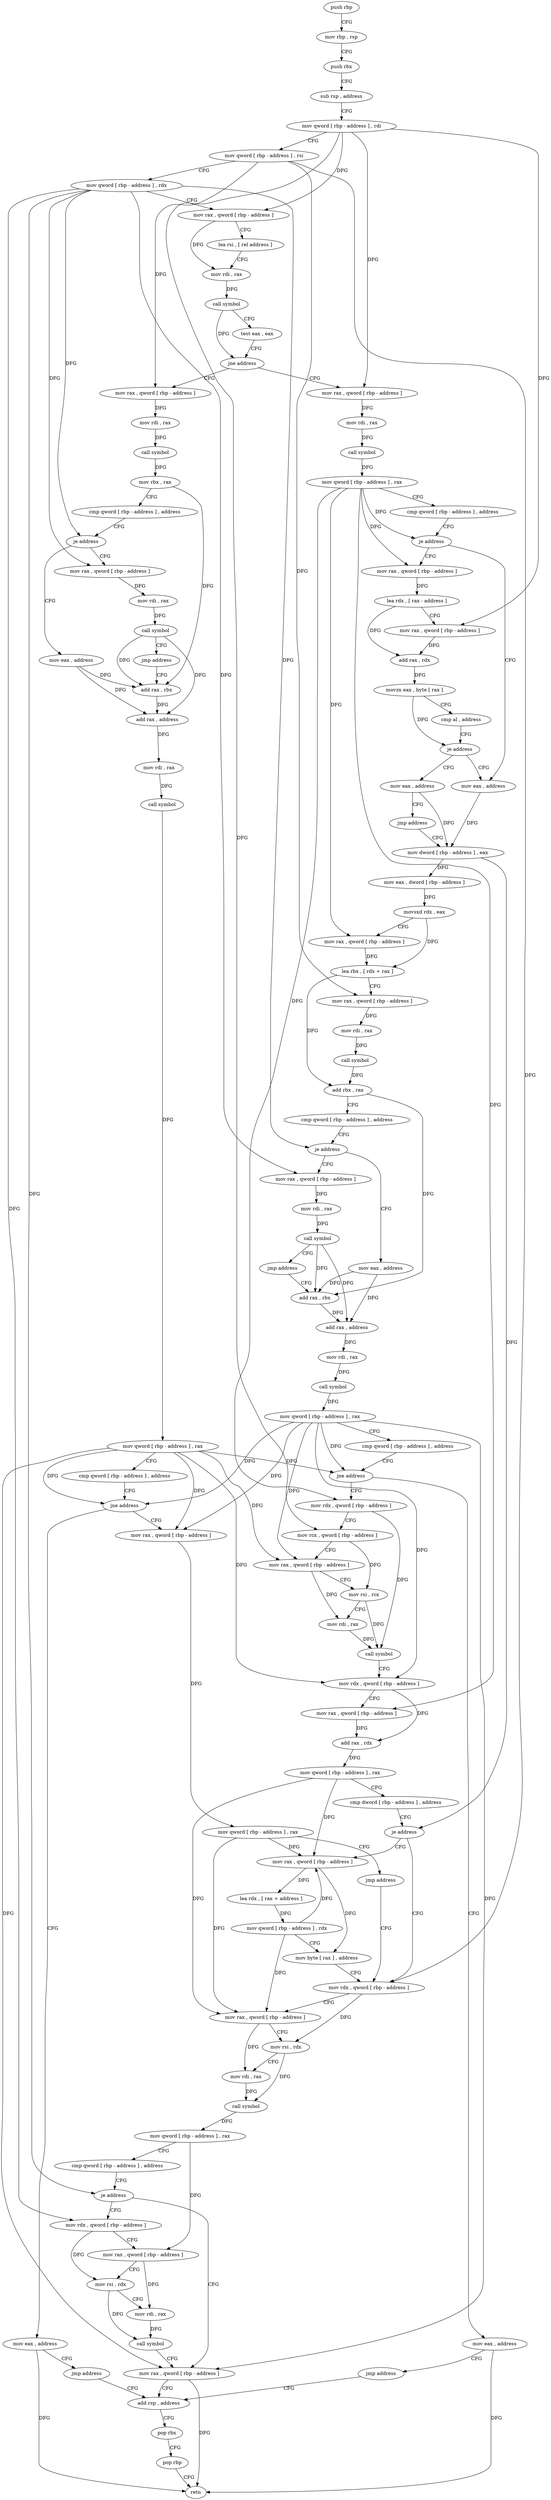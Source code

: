 digraph "func" {
"205739" [label = "push rbp" ]
"205740" [label = "mov rbp , rsp" ]
"205743" [label = "push rbx" ]
"205744" [label = "sub rsp , address" ]
"205748" [label = "mov qword [ rbp - address ] , rdi" ]
"205752" [label = "mov qword [ rbp - address ] , rsi" ]
"205756" [label = "mov qword [ rbp - address ] , rdx" ]
"205760" [label = "mov rax , qword [ rbp - address ]" ]
"205764" [label = "lea rsi , [ rel address ]" ]
"205771" [label = "mov rdi , rax" ]
"205774" [label = "call symbol" ]
"205779" [label = "test eax , eax" ]
"205781" [label = "jne address" ]
"205873" [label = "mov rax , qword [ rbp - address ]" ]
"205783" [label = "mov rax , qword [ rbp - address ]" ]
"205877" [label = "mov rdi , rax" ]
"205880" [label = "call symbol" ]
"205885" [label = "mov qword [ rbp - address ] , rax" ]
"205889" [label = "cmp qword [ rbp - address ] , address" ]
"205894" [label = "je address" ]
"205925" [label = "mov eax , address" ]
"205896" [label = "mov rax , qword [ rbp - address ]" ]
"205787" [label = "mov rdi , rax" ]
"205790" [label = "call symbol" ]
"205795" [label = "mov rbx , rax" ]
"205798" [label = "cmp qword [ rbp - address ] , address" ]
"205803" [label = "je address" ]
"205819" [label = "mov eax , address" ]
"205805" [label = "mov rax , qword [ rbp - address ]" ]
"205930" [label = "mov dword [ rbp - address ] , eax" ]
"205900" [label = "lea rdx , [ rax - address ]" ]
"205904" [label = "mov rax , qword [ rbp - address ]" ]
"205908" [label = "add rax , rdx" ]
"205911" [label = "movzx eax , byte [ rax ]" ]
"205914" [label = "cmp al , address" ]
"205916" [label = "je address" ]
"205918" [label = "mov eax , address" ]
"205824" [label = "add rax , rbx" ]
"205809" [label = "mov rdi , rax" ]
"205812" [label = "call symbol" ]
"205817" [label = "jmp address" ]
"205983" [label = "mov eax , address" ]
"205988" [label = "add rax , rbx" ]
"205969" [label = "mov rax , qword [ rbp - address ]" ]
"205973" [label = "mov rdi , rax" ]
"205976" [label = "call symbol" ]
"205981" [label = "jmp address" ]
"205923" [label = "jmp address" ]
"205860" [label = "mov rax , qword [ rbp - address ]" ]
"205864" [label = "mov qword [ rbp - address ] , rax" ]
"205868" [label = "jmp address" ]
"206080" [label = "mov rdx , qword [ rbp - address ]" ]
"205850" [label = "mov eax , address" ]
"205855" [label = "jmp address" ]
"206133" [label = "add rsp , address" ]
"205827" [label = "add rax , address" ]
"205831" [label = "mov rdi , rax" ]
"205834" [label = "call symbol" ]
"205839" [label = "mov qword [ rbp - address ] , rax" ]
"205843" [label = "cmp qword [ rbp - address ] , address" ]
"205848" [label = "jne address" ]
"206021" [label = "mov rdx , qword [ rbp - address ]" ]
"206025" [label = "mov rcx , qword [ rbp - address ]" ]
"206029" [label = "mov rax , qword [ rbp - address ]" ]
"206033" [label = "mov rsi , rcx" ]
"206036" [label = "mov rdi , rax" ]
"206039" [label = "call symbol" ]
"206044" [label = "mov rdx , qword [ rbp - address ]" ]
"206048" [label = "mov rax , qword [ rbp - address ]" ]
"206052" [label = "add rax , rdx" ]
"206055" [label = "mov qword [ rbp - address ] , rax" ]
"206059" [label = "cmp dword [ rbp - address ] , address" ]
"206063" [label = "je address" ]
"206065" [label = "mov rax , qword [ rbp - address ]" ]
"206014" [label = "mov eax , address" ]
"206019" [label = "jmp address" ]
"205991" [label = "add rax , address" ]
"205995" [label = "mov rdi , rax" ]
"205998" [label = "call symbol" ]
"206003" [label = "mov qword [ rbp - address ] , rax" ]
"206007" [label = "cmp qword [ rbp - address ] , address" ]
"206012" [label = "jne address" ]
"205933" [label = "mov eax , dword [ rbp - address ]" ]
"205936" [label = "movsxd rdx , eax" ]
"205939" [label = "mov rax , qword [ rbp - address ]" ]
"205943" [label = "lea rbx , [ rdx + rax ]" ]
"205947" [label = "mov rax , qword [ rbp - address ]" ]
"205951" [label = "mov rdi , rax" ]
"205954" [label = "call symbol" ]
"205959" [label = "add rbx , rax" ]
"205962" [label = "cmp qword [ rbp - address ] , address" ]
"205967" [label = "je address" ]
"206084" [label = "mov rax , qword [ rbp - address ]" ]
"206088" [label = "mov rsi , rdx" ]
"206091" [label = "mov rdi , rax" ]
"206094" [label = "call symbol" ]
"206099" [label = "mov qword [ rbp - address ] , rax" ]
"206103" [label = "cmp qword [ rbp - address ] , address" ]
"206108" [label = "je address" ]
"206129" [label = "mov rax , qword [ rbp - address ]" ]
"206110" [label = "mov rdx , qword [ rbp - address ]" ]
"206137" [label = "pop rbx" ]
"206138" [label = "pop rbp" ]
"206139" [label = "retn" ]
"206069" [label = "lea rdx , [ rax + address ]" ]
"206073" [label = "mov qword [ rbp - address ] , rdx" ]
"206077" [label = "mov byte [ rax ] , address" ]
"206114" [label = "mov rax , qword [ rbp - address ]" ]
"206118" [label = "mov rsi , rdx" ]
"206121" [label = "mov rdi , rax" ]
"206124" [label = "call symbol" ]
"205739" -> "205740" [ label = "CFG" ]
"205740" -> "205743" [ label = "CFG" ]
"205743" -> "205744" [ label = "CFG" ]
"205744" -> "205748" [ label = "CFG" ]
"205748" -> "205752" [ label = "CFG" ]
"205748" -> "205760" [ label = "DFG" ]
"205748" -> "205873" [ label = "DFG" ]
"205748" -> "205904" [ label = "DFG" ]
"205748" -> "206025" [ label = "DFG" ]
"205752" -> "205756" [ label = "CFG" ]
"205752" -> "205783" [ label = "DFG" ]
"205752" -> "205947" [ label = "DFG" ]
"205752" -> "206080" [ label = "DFG" ]
"205756" -> "205760" [ label = "CFG" ]
"205756" -> "205803" [ label = "DFG" ]
"205756" -> "205805" [ label = "DFG" ]
"205756" -> "205967" [ label = "DFG" ]
"205756" -> "205969" [ label = "DFG" ]
"205756" -> "206108" [ label = "DFG" ]
"205756" -> "206110" [ label = "DFG" ]
"205760" -> "205764" [ label = "CFG" ]
"205760" -> "205771" [ label = "DFG" ]
"205764" -> "205771" [ label = "CFG" ]
"205771" -> "205774" [ label = "DFG" ]
"205774" -> "205779" [ label = "CFG" ]
"205774" -> "205781" [ label = "DFG" ]
"205779" -> "205781" [ label = "CFG" ]
"205781" -> "205873" [ label = "CFG" ]
"205781" -> "205783" [ label = "CFG" ]
"205873" -> "205877" [ label = "DFG" ]
"205783" -> "205787" [ label = "DFG" ]
"205877" -> "205880" [ label = "DFG" ]
"205880" -> "205885" [ label = "DFG" ]
"205885" -> "205889" [ label = "CFG" ]
"205885" -> "205894" [ label = "DFG" ]
"205885" -> "205896" [ label = "DFG" ]
"205885" -> "205939" [ label = "DFG" ]
"205885" -> "206021" [ label = "DFG" ]
"205885" -> "206048" [ label = "DFG" ]
"205889" -> "205894" [ label = "CFG" ]
"205894" -> "205925" [ label = "CFG" ]
"205894" -> "205896" [ label = "CFG" ]
"205925" -> "205930" [ label = "DFG" ]
"205896" -> "205900" [ label = "DFG" ]
"205787" -> "205790" [ label = "DFG" ]
"205790" -> "205795" [ label = "DFG" ]
"205795" -> "205798" [ label = "CFG" ]
"205795" -> "205824" [ label = "DFG" ]
"205798" -> "205803" [ label = "CFG" ]
"205803" -> "205819" [ label = "CFG" ]
"205803" -> "205805" [ label = "CFG" ]
"205819" -> "205824" [ label = "DFG" ]
"205819" -> "205827" [ label = "DFG" ]
"205805" -> "205809" [ label = "DFG" ]
"205930" -> "205933" [ label = "DFG" ]
"205930" -> "206063" [ label = "DFG" ]
"205900" -> "205904" [ label = "CFG" ]
"205900" -> "205908" [ label = "DFG" ]
"205904" -> "205908" [ label = "DFG" ]
"205908" -> "205911" [ label = "DFG" ]
"205911" -> "205914" [ label = "CFG" ]
"205911" -> "205916" [ label = "DFG" ]
"205914" -> "205916" [ label = "CFG" ]
"205916" -> "205925" [ label = "CFG" ]
"205916" -> "205918" [ label = "CFG" ]
"205918" -> "205923" [ label = "CFG" ]
"205918" -> "205930" [ label = "DFG" ]
"205824" -> "205827" [ label = "DFG" ]
"205809" -> "205812" [ label = "DFG" ]
"205812" -> "205817" [ label = "CFG" ]
"205812" -> "205824" [ label = "DFG" ]
"205812" -> "205827" [ label = "DFG" ]
"205817" -> "205824" [ label = "CFG" ]
"205983" -> "205988" [ label = "DFG" ]
"205983" -> "205991" [ label = "DFG" ]
"205988" -> "205991" [ label = "DFG" ]
"205969" -> "205973" [ label = "DFG" ]
"205973" -> "205976" [ label = "DFG" ]
"205976" -> "205981" [ label = "CFG" ]
"205976" -> "205988" [ label = "DFG" ]
"205976" -> "205991" [ label = "DFG" ]
"205981" -> "205988" [ label = "CFG" ]
"205923" -> "205930" [ label = "CFG" ]
"205860" -> "205864" [ label = "DFG" ]
"205864" -> "205868" [ label = "CFG" ]
"205864" -> "206084" [ label = "DFG" ]
"205864" -> "206065" [ label = "DFG" ]
"205868" -> "206080" [ label = "CFG" ]
"206080" -> "206084" [ label = "CFG" ]
"206080" -> "206088" [ label = "DFG" ]
"205850" -> "205855" [ label = "CFG" ]
"205850" -> "206139" [ label = "DFG" ]
"205855" -> "206133" [ label = "CFG" ]
"206133" -> "206137" [ label = "CFG" ]
"205827" -> "205831" [ label = "DFG" ]
"205831" -> "205834" [ label = "DFG" ]
"205834" -> "205839" [ label = "DFG" ]
"205839" -> "205843" [ label = "CFG" ]
"205839" -> "205848" [ label = "DFG" ]
"205839" -> "205860" [ label = "DFG" ]
"205839" -> "206012" [ label = "DFG" ]
"205839" -> "206029" [ label = "DFG" ]
"205839" -> "206044" [ label = "DFG" ]
"205839" -> "206129" [ label = "DFG" ]
"205843" -> "205848" [ label = "CFG" ]
"205848" -> "205860" [ label = "CFG" ]
"205848" -> "205850" [ label = "CFG" ]
"206021" -> "206025" [ label = "CFG" ]
"206021" -> "206039" [ label = "DFG" ]
"206025" -> "206029" [ label = "CFG" ]
"206025" -> "206033" [ label = "DFG" ]
"206029" -> "206033" [ label = "CFG" ]
"206029" -> "206036" [ label = "DFG" ]
"206033" -> "206036" [ label = "CFG" ]
"206033" -> "206039" [ label = "DFG" ]
"206036" -> "206039" [ label = "DFG" ]
"206039" -> "206044" [ label = "CFG" ]
"206044" -> "206048" [ label = "CFG" ]
"206044" -> "206052" [ label = "DFG" ]
"206048" -> "206052" [ label = "DFG" ]
"206052" -> "206055" [ label = "DFG" ]
"206055" -> "206059" [ label = "CFG" ]
"206055" -> "206084" [ label = "DFG" ]
"206055" -> "206065" [ label = "DFG" ]
"206059" -> "206063" [ label = "CFG" ]
"206063" -> "206080" [ label = "CFG" ]
"206063" -> "206065" [ label = "CFG" ]
"206065" -> "206069" [ label = "DFG" ]
"206065" -> "206077" [ label = "DFG" ]
"206014" -> "206019" [ label = "CFG" ]
"206014" -> "206139" [ label = "DFG" ]
"206019" -> "206133" [ label = "CFG" ]
"205991" -> "205995" [ label = "DFG" ]
"205995" -> "205998" [ label = "DFG" ]
"205998" -> "206003" [ label = "DFG" ]
"206003" -> "206007" [ label = "CFG" ]
"206003" -> "205848" [ label = "DFG" ]
"206003" -> "205860" [ label = "DFG" ]
"206003" -> "206012" [ label = "DFG" ]
"206003" -> "206029" [ label = "DFG" ]
"206003" -> "206044" [ label = "DFG" ]
"206003" -> "206129" [ label = "DFG" ]
"206007" -> "206012" [ label = "CFG" ]
"206012" -> "206021" [ label = "CFG" ]
"206012" -> "206014" [ label = "CFG" ]
"205933" -> "205936" [ label = "DFG" ]
"205936" -> "205939" [ label = "CFG" ]
"205936" -> "205943" [ label = "DFG" ]
"205939" -> "205943" [ label = "DFG" ]
"205943" -> "205947" [ label = "CFG" ]
"205943" -> "205959" [ label = "DFG" ]
"205947" -> "205951" [ label = "DFG" ]
"205951" -> "205954" [ label = "DFG" ]
"205954" -> "205959" [ label = "DFG" ]
"205959" -> "205962" [ label = "CFG" ]
"205959" -> "205988" [ label = "DFG" ]
"205962" -> "205967" [ label = "CFG" ]
"205967" -> "205983" [ label = "CFG" ]
"205967" -> "205969" [ label = "CFG" ]
"206084" -> "206088" [ label = "CFG" ]
"206084" -> "206091" [ label = "DFG" ]
"206088" -> "206091" [ label = "CFG" ]
"206088" -> "206094" [ label = "DFG" ]
"206091" -> "206094" [ label = "DFG" ]
"206094" -> "206099" [ label = "DFG" ]
"206099" -> "206103" [ label = "CFG" ]
"206099" -> "206114" [ label = "DFG" ]
"206103" -> "206108" [ label = "CFG" ]
"206108" -> "206129" [ label = "CFG" ]
"206108" -> "206110" [ label = "CFG" ]
"206129" -> "206133" [ label = "CFG" ]
"206129" -> "206139" [ label = "DFG" ]
"206110" -> "206114" [ label = "CFG" ]
"206110" -> "206118" [ label = "DFG" ]
"206137" -> "206138" [ label = "CFG" ]
"206138" -> "206139" [ label = "CFG" ]
"206069" -> "206073" [ label = "DFG" ]
"206073" -> "206077" [ label = "CFG" ]
"206073" -> "206084" [ label = "DFG" ]
"206073" -> "206065" [ label = "DFG" ]
"206077" -> "206080" [ label = "CFG" ]
"206114" -> "206118" [ label = "CFG" ]
"206114" -> "206121" [ label = "DFG" ]
"206118" -> "206121" [ label = "CFG" ]
"206118" -> "206124" [ label = "DFG" ]
"206121" -> "206124" [ label = "DFG" ]
"206124" -> "206129" [ label = "CFG" ]
}
